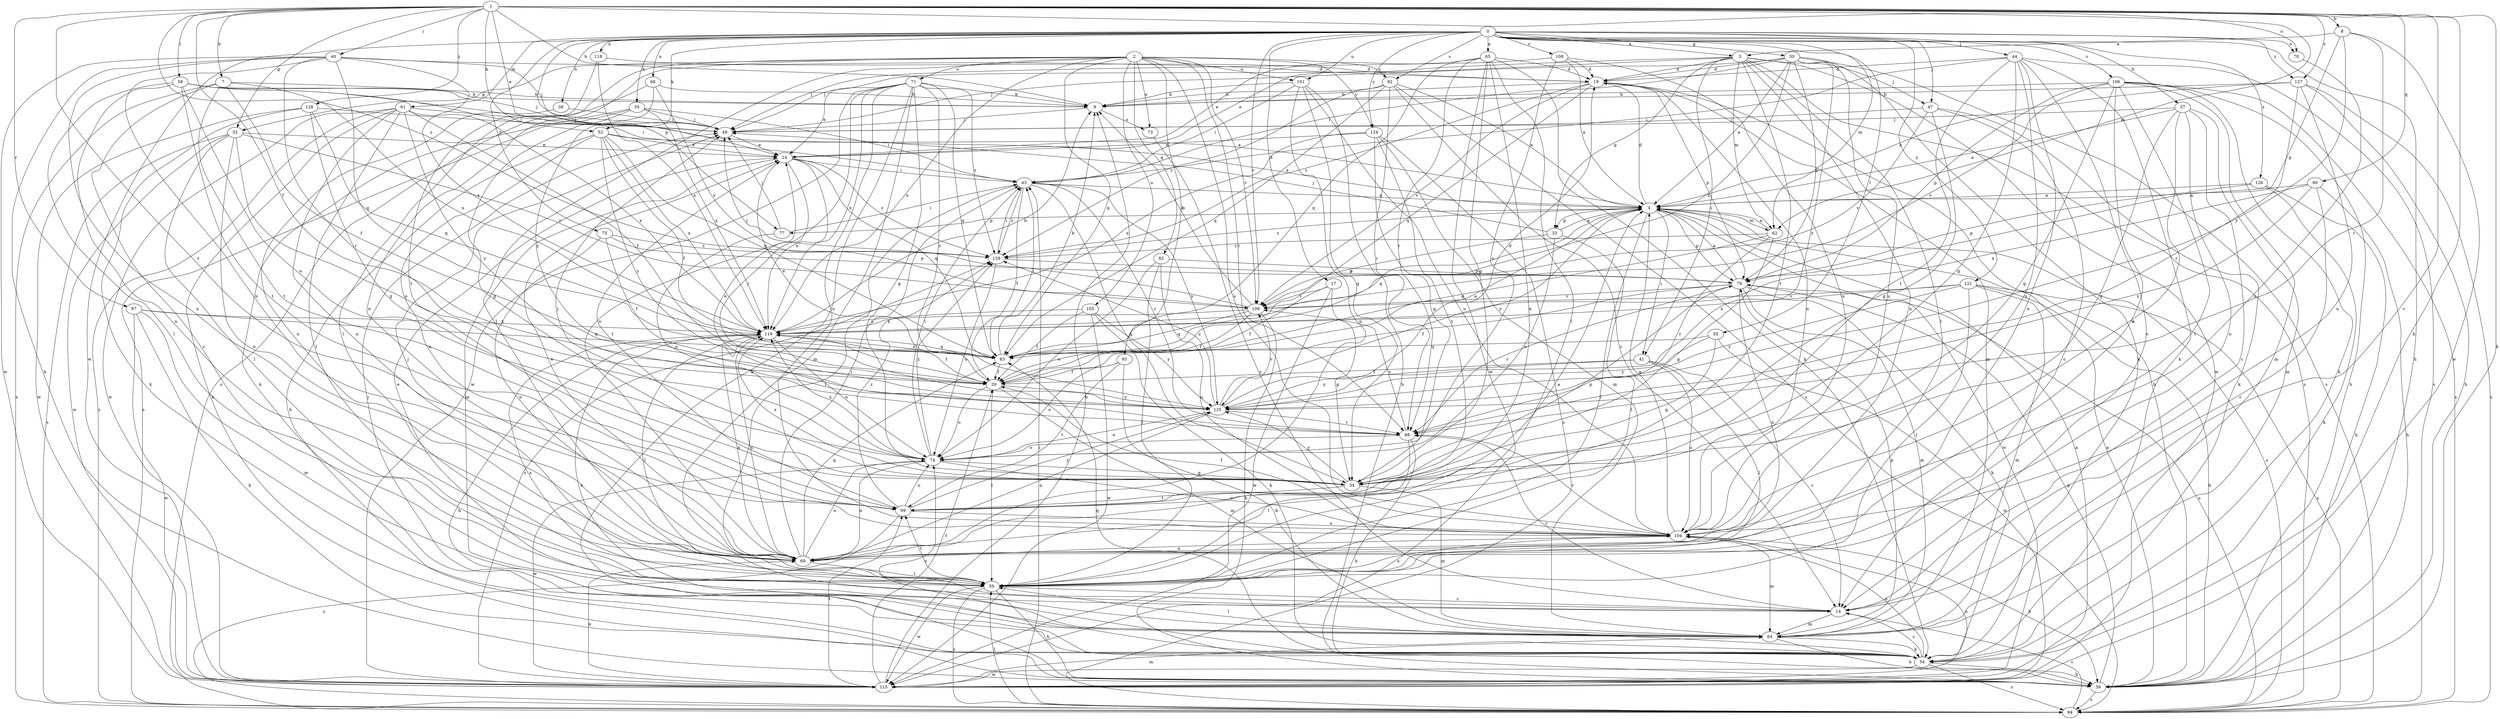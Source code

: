 strict digraph  {
0;
1;
2;
3;
4;
7;
8;
9;
14;
17;
19;
24;
29;
30;
32;
33;
34;
35;
37;
38;
39;
40;
41;
43;
44;
47;
49;
52;
54;
55;
58;
59;
61;
62;
64;
65;
68;
69;
70;
71;
73;
74;
75;
77;
79;
80;
82;
83;
87;
88;
92;
93;
94;
99;
101;
103;
104;
106;
108;
109;
115;
118;
119;
121;
124;
125;
126;
127;
128;
129;
0 -> 3  [label=a];
0 -> 17  [label=d];
0 -> 30  [label=g];
0 -> 35  [label=h];
0 -> 37  [label=h];
0 -> 38  [label=h];
0 -> 39  [label=h];
0 -> 44  [label=j];
0 -> 47  [label=j];
0 -> 52  [label=k];
0 -> 55  [label=l];
0 -> 61  [label=m];
0 -> 62  [label=m];
0 -> 65  [label=n];
0 -> 68  [label=n];
0 -> 70  [label=o];
0 -> 75  [label=p];
0 -> 77  [label=p];
0 -> 92  [label=s];
0 -> 101  [label=u];
0 -> 106  [label=v];
0 -> 108  [label=v];
0 -> 109  [label=v];
0 -> 115  [label=w];
0 -> 118  [label=x];
0 -> 121  [label=y];
0 -> 124  [label=y];
0 -> 126  [label=z];
0 -> 127  [label=z];
1 -> 7  [label=b];
1 -> 8  [label=b];
1 -> 9  [label=b];
1 -> 14  [label=c];
1 -> 24  [label=e];
1 -> 29  [label=f];
1 -> 32  [label=g];
1 -> 39  [label=h];
1 -> 40  [label=i];
1 -> 52  [label=k];
1 -> 54  [label=k];
1 -> 58  [label=l];
1 -> 62  [label=m];
1 -> 70  [label=o];
1 -> 80  [label=q];
1 -> 87  [label=r];
1 -> 99  [label=t];
1 -> 127  [label=z];
1 -> 128  [label=z];
1 -> 129  [label=z];
2 -> 32  [label=g];
2 -> 59  [label=l];
2 -> 69  [label=n];
2 -> 71  [label=o];
2 -> 73  [label=o];
2 -> 82  [label=q];
2 -> 83  [label=q];
2 -> 88  [label=r];
2 -> 92  [label=s];
2 -> 93  [label=s];
2 -> 94  [label=s];
2 -> 101  [label=u];
2 -> 103  [label=u];
2 -> 104  [label=u];
2 -> 109  [label=v];
2 -> 119  [label=x];
2 -> 124  [label=y];
3 -> 19  [label=d];
3 -> 24  [label=e];
3 -> 33  [label=g];
3 -> 41  [label=i];
3 -> 47  [label=j];
3 -> 49  [label=j];
3 -> 59  [label=l];
3 -> 62  [label=m];
3 -> 69  [label=n];
3 -> 94  [label=s];
3 -> 99  [label=t];
3 -> 115  [label=w];
4 -> 19  [label=d];
4 -> 33  [label=g];
4 -> 41  [label=i];
4 -> 59  [label=l];
4 -> 62  [label=m];
4 -> 77  [label=p];
4 -> 79  [label=p];
4 -> 83  [label=q];
4 -> 94  [label=s];
4 -> 115  [label=w];
4 -> 125  [label=y];
4 -> 129  [label=z];
7 -> 9  [label=b];
7 -> 14  [label=c];
7 -> 29  [label=f];
7 -> 94  [label=s];
7 -> 99  [label=t];
7 -> 119  [label=x];
8 -> 3  [label=a];
8 -> 79  [label=p];
8 -> 88  [label=r];
8 -> 115  [label=w];
8 -> 125  [label=y];
9 -> 49  [label=j];
9 -> 73  [label=o];
14 -> 24  [label=e];
14 -> 64  [label=m];
14 -> 88  [label=r];
14 -> 119  [label=x];
17 -> 29  [label=f];
17 -> 34  [label=g];
17 -> 109  [label=v];
17 -> 115  [label=w];
19 -> 9  [label=b];
19 -> 39  [label=h];
19 -> 64  [label=m];
19 -> 79  [label=p];
19 -> 83  [label=q];
19 -> 104  [label=u];
19 -> 109  [label=v];
19 -> 129  [label=z];
24 -> 43  [label=i];
24 -> 64  [label=m];
24 -> 83  [label=q];
24 -> 99  [label=t];
24 -> 119  [label=x];
24 -> 125  [label=y];
24 -> 129  [label=z];
29 -> 4  [label=a];
29 -> 24  [label=e];
29 -> 59  [label=l];
29 -> 64  [label=m];
29 -> 74  [label=o];
29 -> 125  [label=y];
30 -> 4  [label=a];
30 -> 19  [label=d];
30 -> 43  [label=i];
30 -> 49  [label=j];
30 -> 54  [label=k];
30 -> 79  [label=p];
30 -> 94  [label=s];
30 -> 104  [label=u];
30 -> 119  [label=x];
30 -> 125  [label=y];
32 -> 24  [label=e];
32 -> 59  [label=l];
32 -> 69  [label=n];
32 -> 74  [label=o];
32 -> 94  [label=s];
32 -> 109  [label=v];
32 -> 115  [label=w];
33 -> 4  [label=a];
33 -> 49  [label=j];
33 -> 59  [label=l];
33 -> 74  [label=o];
33 -> 109  [label=v];
34 -> 49  [label=j];
34 -> 64  [label=m];
34 -> 79  [label=p];
34 -> 99  [label=t];
34 -> 119  [label=x];
34 -> 125  [label=y];
35 -> 34  [label=g];
35 -> 43  [label=i];
35 -> 49  [label=j];
35 -> 54  [label=k];
35 -> 94  [label=s];
35 -> 119  [label=x];
37 -> 4  [label=a];
37 -> 14  [label=c];
37 -> 34  [label=g];
37 -> 49  [label=j];
37 -> 64  [label=m];
37 -> 69  [label=n];
37 -> 104  [label=u];
38 -> 49  [label=j];
38 -> 69  [label=n];
39 -> 4  [label=a];
39 -> 79  [label=p];
39 -> 94  [label=s];
40 -> 19  [label=d];
40 -> 39  [label=h];
40 -> 49  [label=j];
40 -> 69  [label=n];
40 -> 83  [label=q];
40 -> 88  [label=r];
40 -> 104  [label=u];
40 -> 115  [label=w];
40 -> 119  [label=x];
41 -> 14  [label=c];
41 -> 29  [label=f];
41 -> 59  [label=l];
41 -> 104  [label=u];
41 -> 125  [label=y];
43 -> 4  [label=a];
43 -> 29  [label=f];
43 -> 34  [label=g];
43 -> 59  [label=l];
43 -> 88  [label=r];
43 -> 125  [label=y];
43 -> 129  [label=z];
44 -> 14  [label=c];
44 -> 19  [label=d];
44 -> 34  [label=g];
44 -> 43  [label=i];
44 -> 54  [label=k];
44 -> 69  [label=n];
44 -> 94  [label=s];
44 -> 99  [label=t];
44 -> 104  [label=u];
47 -> 14  [label=c];
47 -> 34  [label=g];
47 -> 49  [label=j];
47 -> 54  [label=k];
47 -> 109  [label=v];
49 -> 24  [label=e];
52 -> 4  [label=a];
52 -> 24  [label=e];
52 -> 29  [label=f];
52 -> 39  [label=h];
52 -> 69  [label=n];
52 -> 83  [label=q];
52 -> 119  [label=x];
52 -> 125  [label=y];
54 -> 14  [label=c];
54 -> 39  [label=h];
54 -> 49  [label=j];
54 -> 74  [label=o];
54 -> 83  [label=q];
54 -> 94  [label=s];
54 -> 104  [label=u];
54 -> 115  [label=w];
55 -> 34  [label=g];
55 -> 83  [label=q];
55 -> 115  [label=w];
55 -> 125  [label=y];
58 -> 4  [label=a];
58 -> 9  [label=b];
58 -> 43  [label=i];
58 -> 49  [label=j];
58 -> 59  [label=l];
58 -> 69  [label=n];
58 -> 74  [label=o];
58 -> 99  [label=t];
59 -> 14  [label=c];
59 -> 39  [label=h];
59 -> 49  [label=j];
59 -> 94  [label=s];
59 -> 99  [label=t];
59 -> 104  [label=u];
59 -> 115  [label=w];
61 -> 29  [label=f];
61 -> 39  [label=h];
61 -> 49  [label=j];
61 -> 59  [label=l];
61 -> 69  [label=n];
61 -> 94  [label=s];
61 -> 115  [label=w];
61 -> 119  [label=x];
61 -> 125  [label=y];
62 -> 4  [label=a];
62 -> 34  [label=g];
62 -> 83  [label=q];
62 -> 88  [label=r];
62 -> 129  [label=z];
64 -> 39  [label=h];
64 -> 54  [label=k];
64 -> 59  [label=l];
64 -> 79  [label=p];
64 -> 119  [label=x];
65 -> 19  [label=d];
65 -> 24  [label=e];
65 -> 34  [label=g];
65 -> 54  [label=k];
65 -> 59  [label=l];
65 -> 69  [label=n];
65 -> 83  [label=q];
65 -> 88  [label=r];
65 -> 115  [label=w];
68 -> 9  [label=b];
68 -> 59  [label=l];
68 -> 109  [label=v];
68 -> 125  [label=y];
69 -> 4  [label=a];
69 -> 24  [label=e];
69 -> 43  [label=i];
69 -> 59  [label=l];
69 -> 74  [label=o];
69 -> 83  [label=q];
69 -> 119  [label=x];
70 -> 104  [label=u];
71 -> 9  [label=b];
71 -> 24  [label=e];
71 -> 34  [label=g];
71 -> 54  [label=k];
71 -> 64  [label=m];
71 -> 69  [label=n];
71 -> 83  [label=q];
71 -> 104  [label=u];
71 -> 115  [label=w];
71 -> 119  [label=x];
71 -> 125  [label=y];
71 -> 129  [label=z];
73 -> 14  [label=c];
74 -> 34  [label=g];
74 -> 43  [label=i];
74 -> 69  [label=n];
74 -> 104  [label=u];
74 -> 115  [label=w];
74 -> 119  [label=x];
74 -> 129  [label=z];
75 -> 29  [label=f];
75 -> 69  [label=n];
75 -> 79  [label=p];
75 -> 129  [label=z];
77 -> 43  [label=i];
77 -> 49  [label=j];
77 -> 74  [label=o];
79 -> 4  [label=a];
79 -> 29  [label=f];
79 -> 54  [label=k];
79 -> 64  [label=m];
79 -> 69  [label=n];
79 -> 88  [label=r];
79 -> 94  [label=s];
79 -> 109  [label=v];
80 -> 4  [label=a];
80 -> 14  [label=c];
80 -> 39  [label=h];
80 -> 119  [label=x];
80 -> 125  [label=y];
82 -> 59  [label=l];
82 -> 74  [label=o];
82 -> 79  [label=p];
82 -> 104  [label=u];
83 -> 9  [label=b];
83 -> 29  [label=f];
83 -> 43  [label=i];
83 -> 119  [label=x];
87 -> 54  [label=k];
87 -> 64  [label=m];
87 -> 83  [label=q];
87 -> 115  [label=w];
87 -> 119  [label=x];
88 -> 24  [label=e];
88 -> 39  [label=h];
88 -> 59  [label=l];
88 -> 74  [label=o];
88 -> 109  [label=v];
92 -> 4  [label=a];
92 -> 9  [label=b];
92 -> 14  [label=c];
92 -> 83  [label=q];
92 -> 88  [label=r];
92 -> 94  [label=s];
92 -> 129  [label=z];
93 -> 29  [label=f];
93 -> 54  [label=k];
93 -> 74  [label=o];
93 -> 99  [label=t];
94 -> 14  [label=c];
94 -> 43  [label=i];
94 -> 59  [label=l];
99 -> 74  [label=o];
99 -> 94  [label=s];
99 -> 104  [label=u];
99 -> 125  [label=y];
99 -> 129  [label=z];
101 -> 9  [label=b];
101 -> 34  [label=g];
101 -> 39  [label=h];
101 -> 43  [label=i];
101 -> 69  [label=n];
101 -> 104  [label=u];
103 -> 29  [label=f];
103 -> 54  [label=k];
103 -> 115  [label=w];
103 -> 119  [label=x];
103 -> 125  [label=y];
104 -> 4  [label=a];
104 -> 29  [label=f];
104 -> 39  [label=h];
104 -> 64  [label=m];
104 -> 69  [label=n];
104 -> 88  [label=r];
106 -> 9  [label=b];
106 -> 34  [label=g];
106 -> 39  [label=h];
106 -> 54  [label=k];
106 -> 59  [label=l];
106 -> 64  [label=m];
106 -> 69  [label=n];
106 -> 79  [label=p];
106 -> 94  [label=s];
106 -> 109  [label=v];
108 -> 4  [label=a];
108 -> 19  [label=d];
108 -> 49  [label=j];
108 -> 74  [label=o];
108 -> 104  [label=u];
109 -> 9  [label=b];
109 -> 29  [label=f];
109 -> 39  [label=h];
109 -> 49  [label=j];
109 -> 83  [label=q];
109 -> 119  [label=x];
115 -> 4  [label=a];
115 -> 9  [label=b];
115 -> 29  [label=f];
115 -> 64  [label=m];
115 -> 69  [label=n];
115 -> 99  [label=t];
115 -> 104  [label=u];
115 -> 129  [label=z];
118 -> 19  [label=d];
118 -> 99  [label=t];
118 -> 119  [label=x];
119 -> 9  [label=b];
119 -> 29  [label=f];
119 -> 39  [label=h];
119 -> 59  [label=l];
119 -> 69  [label=n];
119 -> 74  [label=o];
119 -> 83  [label=q];
121 -> 39  [label=h];
121 -> 59  [label=l];
121 -> 64  [label=m];
121 -> 94  [label=s];
121 -> 109  [label=v];
121 -> 119  [label=x];
121 -> 125  [label=y];
124 -> 24  [label=e];
124 -> 34  [label=g];
124 -> 64  [label=m];
124 -> 94  [label=s];
124 -> 99  [label=t];
124 -> 119  [label=x];
125 -> 19  [label=d];
125 -> 69  [label=n];
125 -> 74  [label=o];
125 -> 88  [label=r];
125 -> 109  [label=v];
125 -> 129  [label=z];
126 -> 4  [label=a];
126 -> 39  [label=h];
126 -> 54  [label=k];
126 -> 79  [label=p];
127 -> 4  [label=a];
127 -> 9  [label=b];
127 -> 39  [label=h];
127 -> 88  [label=r];
127 -> 94  [label=s];
127 -> 104  [label=u];
128 -> 34  [label=g];
128 -> 49  [label=j];
128 -> 54  [label=k];
128 -> 83  [label=q];
128 -> 115  [label=w];
129 -> 43  [label=i];
129 -> 74  [label=o];
129 -> 79  [label=p];
}
